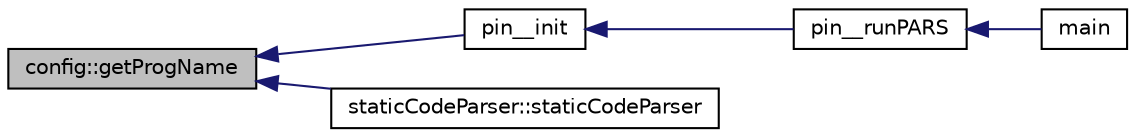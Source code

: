 digraph G
{
  edge [fontname="Helvetica",fontsize="10",labelfontname="Helvetica",labelfontsize="10"];
  node [fontname="Helvetica",fontsize="10",shape=record];
  rankdir=LR;
  Node1 [label="config::getProgName",height=0.2,width=0.4,color="black", fillcolor="grey75", style="filled" fontcolor="black"];
  Node1 -> Node2 [dir=back,color="midnightblue",fontsize="10",style="solid",fontname="Helvetica"];
  Node2 [label="pin__init",height=0.2,width=0.4,color="black", fillcolor="white", style="filled",URL="$pars_8h.html#a8bb213f2097111821bc9c5bd823a888b"];
  Node2 -> Node3 [dir=back,color="midnightblue",fontsize="10",style="solid",fontname="Helvetica"];
  Node3 [label="pin__runPARS",height=0.2,width=0.4,color="black", fillcolor="white", style="filled",URL="$pars_8h.html#ace0fa7dabd943b7f226518d8f2eceef8"];
  Node3 -> Node4 [dir=back,color="midnightblue",fontsize="10",style="solid",fontname="Helvetica"];
  Node4 [label="main",height=0.2,width=0.4,color="black", fillcolor="white", style="filled",URL="$main__pars_8cpp.html#a0ddf1224851353fc92bfbff6f499fa97"];
  Node1 -> Node5 [dir=back,color="midnightblue",fontsize="10",style="solid",fontname="Helvetica"];
  Node5 [label="staticCodeParser::staticCodeParser",height=0.2,width=0.4,color="black", fillcolor="white", style="filled",URL="$classstaticCodeParser.html#a4658227c3db5eccd31b70d1c9ae70ce7"];
}
